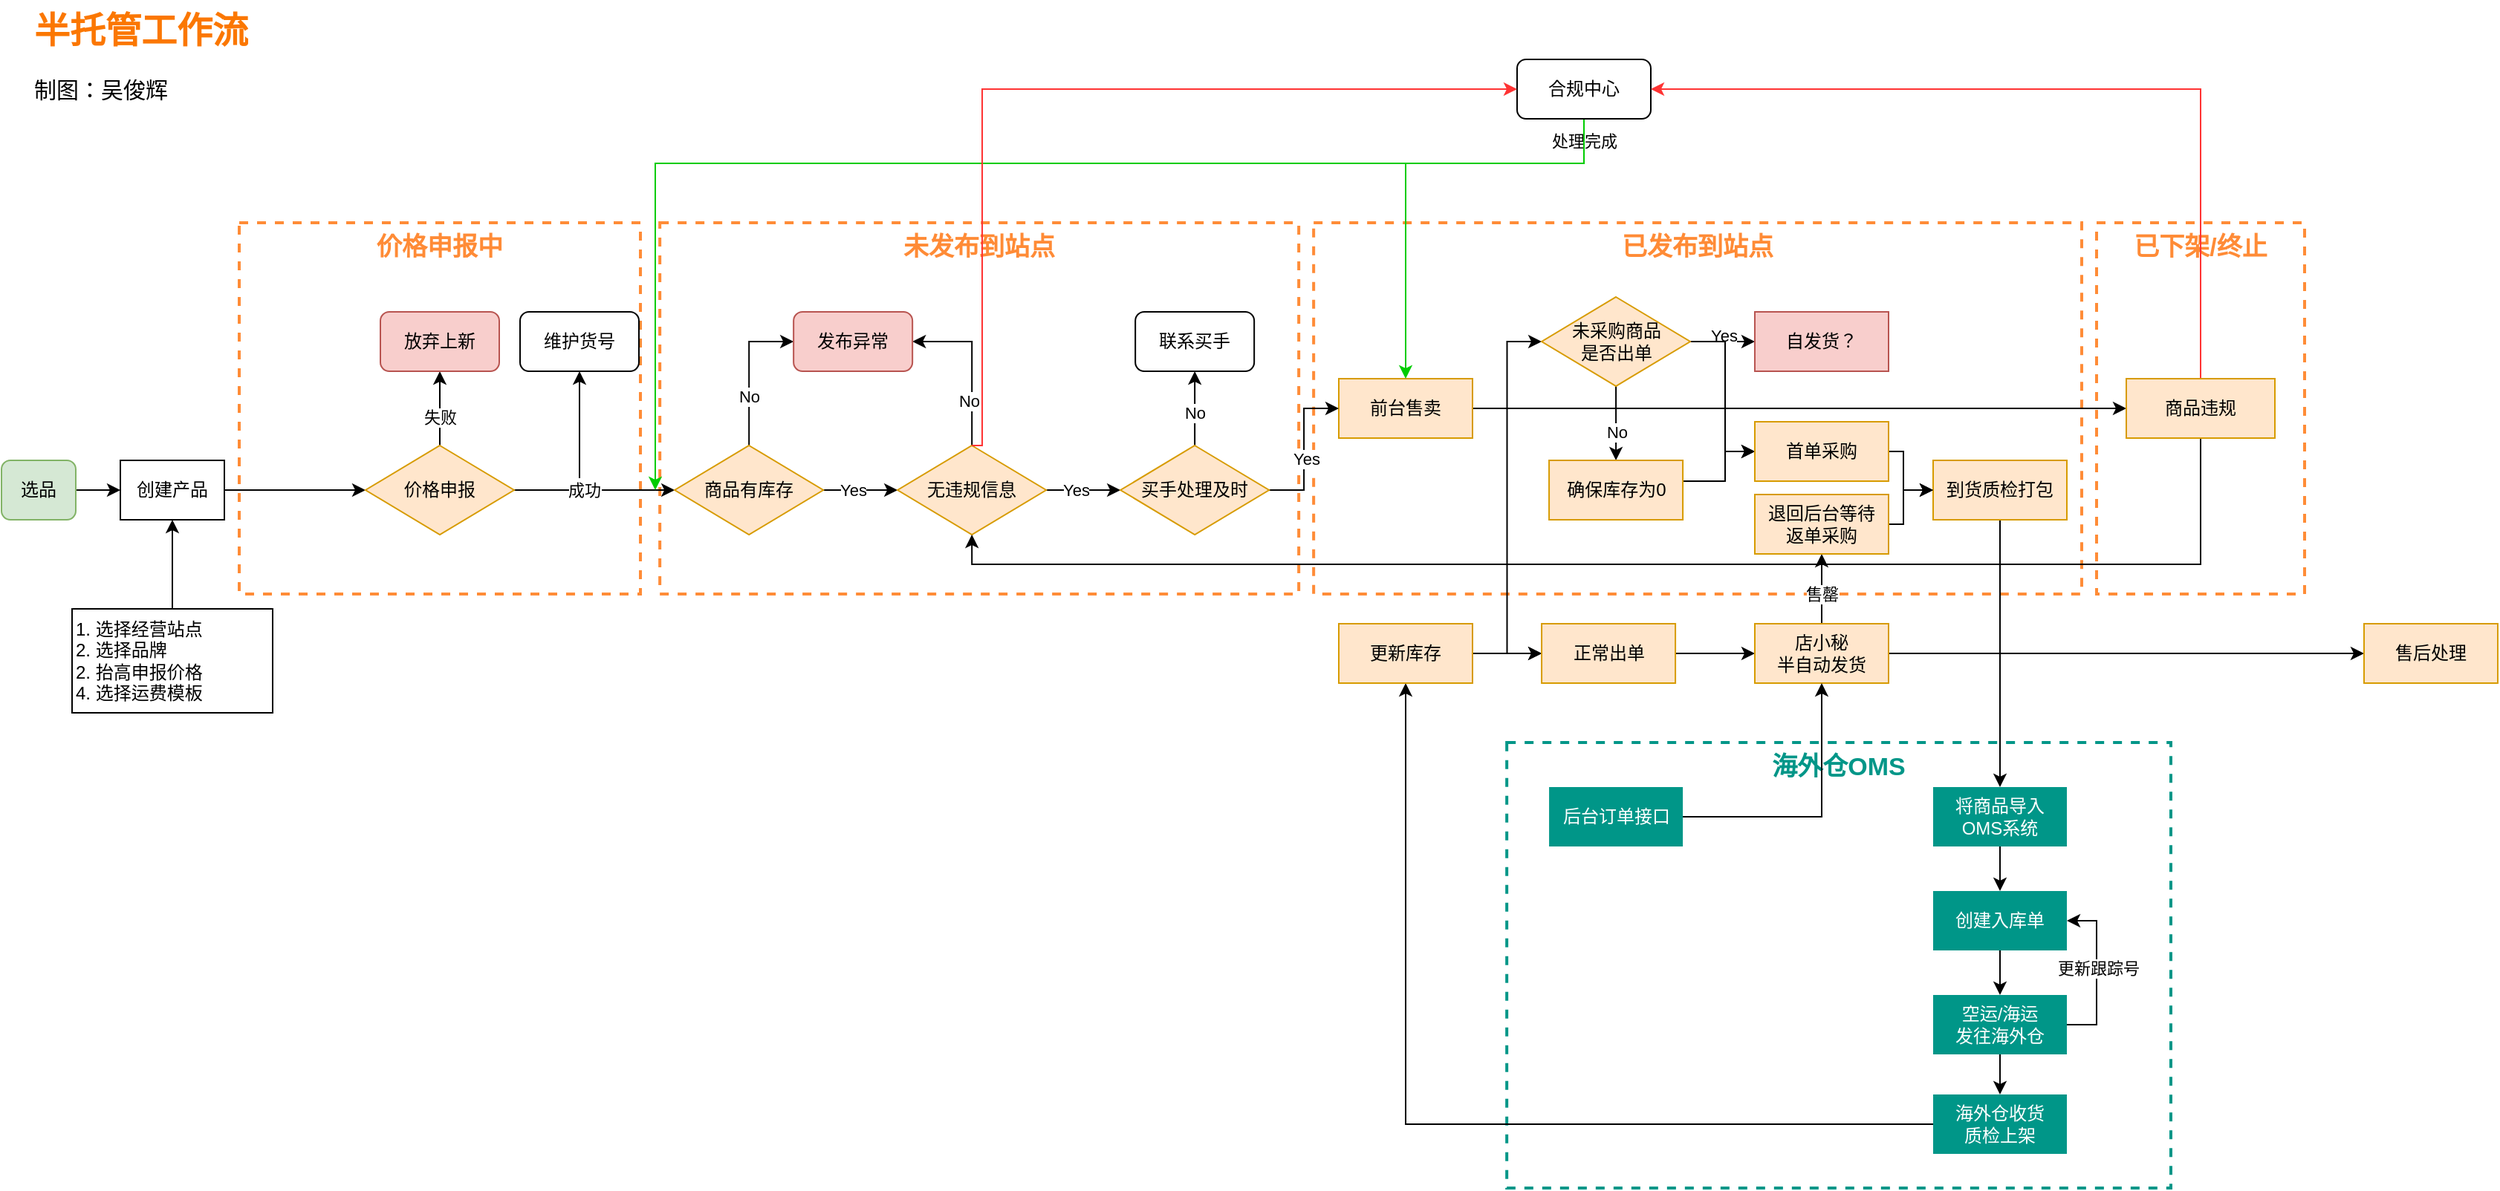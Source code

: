 <mxfile version="26.0.6">
  <diagram name="第 1 页" id="8UBDZhHqwM8WWdr9Ulw3">
    <mxGraphModel dx="868" dy="450" grid="1" gridSize="10" guides="1" tooltips="1" connect="1" arrows="1" fold="1" page="1" pageScale="1" pageWidth="1169" pageHeight="827" background="#ffffff" math="0" shadow="0">
      <root>
        <mxCell id="0" />
        <mxCell id="1" parent="0" />
        <mxCell id="fUpJmD-WBHs-wK1vxoQ--46" value="&lt;font&gt;海外仓OMS&lt;/font&gt;" style="rounded=0;whiteSpace=wrap;html=1;align=center;fillColor=none;horizontal=1;verticalAlign=top;fontColor=#009688;fontStyle=1;fontSize=17;strokeWidth=2;strokeColor=#009688;dashed=1;" parent="1" vertex="1">
          <mxGeometry x="1023.08" y="590" width="446.92" height="300" as="geometry" />
        </mxCell>
        <mxCell id="824p-lf1ZnNUyni7ajF0-69" value="已发布到站点" style="rounded=0;whiteSpace=wrap;html=1;align=center;fillColor=none;horizontal=1;verticalAlign=top;fontColor=#ff8b36;fontStyle=1;fontSize=17;strokeWidth=2;strokeColor=#ff8c37;dashed=1;" parent="1" vertex="1">
          <mxGeometry x="893.08" y="240" width="516.92" height="250" as="geometry" />
        </mxCell>
        <mxCell id="824p-lf1ZnNUyni7ajF0-91" value="价格申报中" style="rounded=0;whiteSpace=wrap;html=1;align=center;fillColor=none;horizontal=1;verticalAlign=top;fontColor=#ff8b36;fontStyle=1;fontSize=17;strokeWidth=2;strokeColor=#ff8c37;dashed=1;" parent="1" vertex="1">
          <mxGeometry x="170" y="240" width="270" height="250" as="geometry" />
        </mxCell>
        <mxCell id="824p-lf1ZnNUyni7ajF0-81" value="已下架/终止" style="rounded=0;whiteSpace=wrap;html=1;align=center;fillColor=none;horizontal=1;verticalAlign=top;fontColor=#ff8b36;fontStyle=1;fontSize=17;strokeWidth=2;strokeColor=#ff8c37;dashed=1;" parent="1" vertex="1">
          <mxGeometry x="1420" y="240" width="140" height="250" as="geometry" />
        </mxCell>
        <mxCell id="824p-lf1ZnNUyni7ajF0-42" value="未发布到站点" style="rounded=0;whiteSpace=wrap;html=1;align=center;fillColor=none;horizontal=1;verticalAlign=top;fontColor=#ff8b36;fontStyle=1;fontSize=17;strokeWidth=2;strokeColor=#ff8c37;dashed=1;" parent="1" vertex="1">
          <mxGeometry x="453.08" y="240" width="430" height="250" as="geometry" />
        </mxCell>
        <mxCell id="824p-lf1ZnNUyni7ajF0-5" style="edgeStyle=orthogonalEdgeStyle;rounded=0;orthogonalLoop=1;jettySize=auto;html=1;entryX=0;entryY=0.5;entryDx=0;entryDy=0;" parent="1" source="824p-lf1ZnNUyni7ajF0-1" target="824p-lf1ZnNUyni7ajF0-4" edge="1">
          <mxGeometry relative="1" as="geometry" />
        </mxCell>
        <mxCell id="824p-lf1ZnNUyni7ajF0-1" value="选品" style="rounded=1;whiteSpace=wrap;html=1;fillColor=#d5e8d4;strokeColor=#82b366;" parent="1" vertex="1">
          <mxGeometry x="10" y="400" width="50" height="40" as="geometry" />
        </mxCell>
        <mxCell id="824p-lf1ZnNUyni7ajF0-94" style="edgeStyle=orthogonalEdgeStyle;rounded=0;orthogonalLoop=1;jettySize=auto;html=1;entryX=0;entryY=0.5;entryDx=0;entryDy=0;" parent="1" source="824p-lf1ZnNUyni7ajF0-4" target="824p-lf1ZnNUyni7ajF0-7" edge="1">
          <mxGeometry relative="1" as="geometry" />
        </mxCell>
        <mxCell id="824p-lf1ZnNUyni7ajF0-4" value="创建产品" style="rounded=0;whiteSpace=wrap;html=1;" parent="1" vertex="1">
          <mxGeometry x="90" y="400" width="70" height="40" as="geometry" />
        </mxCell>
        <mxCell id="824p-lf1ZnNUyni7ajF0-20" style="edgeStyle=orthogonalEdgeStyle;rounded=0;orthogonalLoop=1;jettySize=auto;html=1;entryX=0.5;entryY=1;entryDx=0;entryDy=0;" parent="1" source="824p-lf1ZnNUyni7ajF0-7" target="824p-lf1ZnNUyni7ajF0-19" edge="1">
          <mxGeometry relative="1" as="geometry" />
        </mxCell>
        <mxCell id="824p-lf1ZnNUyni7ajF0-21" value="失败" style="edgeLabel;html=1;align=center;verticalAlign=middle;resizable=0;points=[];" parent="824p-lf1ZnNUyni7ajF0-20" vertex="1" connectable="0">
          <mxGeometry x="-0.291" y="2" relative="1" as="geometry">
            <mxPoint x="2" y="-2" as="offset" />
          </mxGeometry>
        </mxCell>
        <mxCell id="824p-lf1ZnNUyni7ajF0-95" style="edgeStyle=orthogonalEdgeStyle;rounded=0;orthogonalLoop=1;jettySize=auto;html=1;entryX=0;entryY=0.5;entryDx=0;entryDy=0;" parent="1" source="824p-lf1ZnNUyni7ajF0-7" target="824p-lf1ZnNUyni7ajF0-29" edge="1">
          <mxGeometry relative="1" as="geometry" />
        </mxCell>
        <mxCell id="824p-lf1ZnNUyni7ajF0-96" value="成功" style="edgeLabel;html=1;align=center;verticalAlign=middle;resizable=0;points=[];" parent="824p-lf1ZnNUyni7ajF0-95" vertex="1" connectable="0">
          <mxGeometry x="-0.132" relative="1" as="geometry">
            <mxPoint as="offset" />
          </mxGeometry>
        </mxCell>
        <mxCell id="824p-lf1ZnNUyni7ajF0-7" value="价格申报" style="rhombus;whiteSpace=wrap;html=1;rounded=0;fillColor=#ffe6cc;strokeColor=#d79b00;" parent="1" vertex="1">
          <mxGeometry x="255" y="390" width="100" height="60" as="geometry" />
        </mxCell>
        <mxCell id="824p-lf1ZnNUyni7ajF0-19" value="放弃上新" style="rounded=1;whiteSpace=wrap;html=1;fillColor=#f8cecc;strokeColor=#b85450;" parent="1" vertex="1">
          <mxGeometry x="265" y="300" width="80" height="40" as="geometry" />
        </mxCell>
        <mxCell id="fUpJmD-WBHs-wK1vxoQ--29" style="edgeStyle=orthogonalEdgeStyle;rounded=0;orthogonalLoop=1;jettySize=auto;html=1;entryX=0;entryY=0.5;entryDx=0;entryDy=0;" parent="1" source="824p-lf1ZnNUyni7ajF0-27" target="824p-lf1ZnNUyni7ajF0-97" edge="1">
          <mxGeometry relative="1" as="geometry" />
        </mxCell>
        <mxCell id="fUpJmD-WBHs-wK1vxoQ--30" style="edgeStyle=orthogonalEdgeStyle;rounded=0;orthogonalLoop=1;jettySize=auto;html=1;entryX=0;entryY=0.5;entryDx=0;entryDy=0;" parent="1" source="824p-lf1ZnNUyni7ajF0-27" target="fUpJmD-WBHs-wK1vxoQ--28" edge="1">
          <mxGeometry relative="1" as="geometry" />
        </mxCell>
        <mxCell id="fUpJmD-WBHs-wK1vxoQ--43" style="edgeStyle=orthogonalEdgeStyle;rounded=0;orthogonalLoop=1;jettySize=auto;html=1;entryX=0;entryY=0.5;entryDx=0;entryDy=0;" parent="1" source="824p-lf1ZnNUyni7ajF0-27" target="824p-lf1ZnNUyni7ajF0-78" edge="1">
          <mxGeometry relative="1" as="geometry" />
        </mxCell>
        <mxCell id="824p-lf1ZnNUyni7ajF0-27" value="前台售卖" style="whiteSpace=wrap;html=1;fillColor=#ffe6cc;strokeColor=#d79b00;rounded=0;" parent="1" vertex="1">
          <mxGeometry x="910.0" y="345" width="90" height="40" as="geometry" />
        </mxCell>
        <mxCell id="824p-lf1ZnNUyni7ajF0-32" value="" style="edgeStyle=orthogonalEdgeStyle;rounded=0;orthogonalLoop=1;jettySize=auto;html=1;" parent="1" source="824p-lf1ZnNUyni7ajF0-29" target="824p-lf1ZnNUyni7ajF0-31" edge="1">
          <mxGeometry relative="1" as="geometry" />
        </mxCell>
        <mxCell id="824p-lf1ZnNUyni7ajF0-35" value="Yes" style="edgeLabel;html=1;align=center;verticalAlign=middle;resizable=0;points=[];" parent="824p-lf1ZnNUyni7ajF0-32" vertex="1" connectable="0">
          <mxGeometry x="-0.361" y="1" relative="1" as="geometry">
            <mxPoint x="4" y="1" as="offset" />
          </mxGeometry>
        </mxCell>
        <mxCell id="824p-lf1ZnNUyni7ajF0-38" style="edgeStyle=orthogonalEdgeStyle;rounded=0;orthogonalLoop=1;jettySize=auto;html=1;entryX=0;entryY=0.5;entryDx=0;entryDy=0;" parent="1" source="824p-lf1ZnNUyni7ajF0-29" target="824p-lf1ZnNUyni7ajF0-37" edge="1">
          <mxGeometry relative="1" as="geometry" />
        </mxCell>
        <mxCell id="824p-lf1ZnNUyni7ajF0-40" value="No" style="edgeLabel;html=1;align=center;verticalAlign=middle;resizable=0;points=[];" parent="824p-lf1ZnNUyni7ajF0-38" vertex="1" connectable="0">
          <mxGeometry x="-0.343" relative="1" as="geometry">
            <mxPoint as="offset" />
          </mxGeometry>
        </mxCell>
        <mxCell id="824p-lf1ZnNUyni7ajF0-29" value="商品有库存" style="rhombus;whiteSpace=wrap;html=1;rounded=0;fillColor=#ffe6cc;strokeColor=#d79b00;" parent="1" vertex="1">
          <mxGeometry x="463.08" y="390" width="100" height="60" as="geometry" />
        </mxCell>
        <mxCell id="824p-lf1ZnNUyni7ajF0-34" value="" style="edgeStyle=orthogonalEdgeStyle;rounded=0;orthogonalLoop=1;jettySize=auto;html=1;" parent="1" source="824p-lf1ZnNUyni7ajF0-31" target="824p-lf1ZnNUyni7ajF0-33" edge="1">
          <mxGeometry relative="1" as="geometry" />
        </mxCell>
        <mxCell id="824p-lf1ZnNUyni7ajF0-36" value="Yes" style="edgeLabel;html=1;align=center;verticalAlign=middle;resizable=0;points=[];" parent="824p-lf1ZnNUyni7ajF0-34" vertex="1" connectable="0">
          <mxGeometry x="0.288" y="1" relative="1" as="geometry">
            <mxPoint x="-12" y="1" as="offset" />
          </mxGeometry>
        </mxCell>
        <mxCell id="824p-lf1ZnNUyni7ajF0-39" style="edgeStyle=orthogonalEdgeStyle;rounded=0;orthogonalLoop=1;jettySize=auto;html=1;entryX=1;entryY=0.5;entryDx=0;entryDy=0;" parent="1" source="824p-lf1ZnNUyni7ajF0-31" target="824p-lf1ZnNUyni7ajF0-37" edge="1">
          <mxGeometry relative="1" as="geometry" />
        </mxCell>
        <mxCell id="824p-lf1ZnNUyni7ajF0-41" value="No" style="edgeLabel;html=1;align=center;verticalAlign=middle;resizable=0;points=[];" parent="824p-lf1ZnNUyni7ajF0-39" vertex="1" connectable="0">
          <mxGeometry x="-0.449" y="3" relative="1" as="geometry">
            <mxPoint x="1" as="offset" />
          </mxGeometry>
        </mxCell>
        <mxCell id="824p-lf1ZnNUyni7ajF0-31" value="无违规信息" style="rhombus;whiteSpace=wrap;html=1;rounded=0;fillColor=#ffe6cc;strokeColor=#d79b00;" parent="1" vertex="1">
          <mxGeometry x="613.08" y="390" width="100" height="60" as="geometry" />
        </mxCell>
        <mxCell id="824p-lf1ZnNUyni7ajF0-48" style="edgeStyle=orthogonalEdgeStyle;rounded=0;orthogonalLoop=1;jettySize=auto;html=1;entryX=0.5;entryY=1;entryDx=0;entryDy=0;" parent="1" source="824p-lf1ZnNUyni7ajF0-33" target="824p-lf1ZnNUyni7ajF0-43" edge="1">
          <mxGeometry relative="1" as="geometry" />
        </mxCell>
        <mxCell id="824p-lf1ZnNUyni7ajF0-50" value="No" style="edgeLabel;html=1;align=center;verticalAlign=middle;resizable=0;points=[];" parent="824p-lf1ZnNUyni7ajF0-48" vertex="1" connectable="0">
          <mxGeometry x="-0.091" relative="1" as="geometry">
            <mxPoint as="offset" />
          </mxGeometry>
        </mxCell>
        <mxCell id="824p-lf1ZnNUyni7ajF0-55" value="" style="edgeStyle=orthogonalEdgeStyle;rounded=0;orthogonalLoop=1;jettySize=auto;html=1;entryX=0;entryY=0.5;entryDx=0;entryDy=0;" parent="1" source="824p-lf1ZnNUyni7ajF0-33" target="824p-lf1ZnNUyni7ajF0-27" edge="1">
          <mxGeometry relative="1" as="geometry">
            <mxPoint x="913.08" y="420" as="targetPoint" />
          </mxGeometry>
        </mxCell>
        <mxCell id="824p-lf1ZnNUyni7ajF0-61" value="Yes" style="edgeLabel;html=1;align=center;verticalAlign=middle;resizable=0;points=[];" parent="824p-lf1ZnNUyni7ajF0-55" vertex="1" connectable="0">
          <mxGeometry x="-0.13" y="-1" relative="1" as="geometry">
            <mxPoint as="offset" />
          </mxGeometry>
        </mxCell>
        <mxCell id="824p-lf1ZnNUyni7ajF0-33" value="买手处理及时" style="rhombus;whiteSpace=wrap;html=1;rounded=0;fillColor=#ffe6cc;strokeColor=#d79b00;" parent="1" vertex="1">
          <mxGeometry x="763.08" y="390" width="100" height="60" as="geometry" />
        </mxCell>
        <mxCell id="824p-lf1ZnNUyni7ajF0-37" value="发布异常" style="rounded=1;whiteSpace=wrap;html=1;fillColor=#f8cecc;strokeColor=#b85450;" parent="1" vertex="1">
          <mxGeometry x="543.08" y="300" width="80" height="40" as="geometry" />
        </mxCell>
        <mxCell id="824p-lf1ZnNUyni7ajF0-43" value="联系买手" style="rounded=1;whiteSpace=wrap;html=1;" parent="1" vertex="1">
          <mxGeometry x="773.08" y="300" width="80" height="40" as="geometry" />
        </mxCell>
        <mxCell id="fUpJmD-WBHs-wK1vxoQ--65" style="edgeStyle=orthogonalEdgeStyle;rounded=0;orthogonalLoop=1;jettySize=auto;html=1;entryX=0.5;entryY=0;entryDx=0;entryDy=0;strokeColor=#00CC00;" parent="1" source="824p-lf1ZnNUyni7ajF0-72" target="824p-lf1ZnNUyni7ajF0-27" edge="1">
          <mxGeometry relative="1" as="geometry">
            <Array as="points">
              <mxPoint x="1075" y="200" />
              <mxPoint x="955" y="200" />
            </Array>
          </mxGeometry>
        </mxCell>
        <mxCell id="fUpJmD-WBHs-wK1vxoQ--66" value="处理完成" style="edgeLabel;html=1;align=center;verticalAlign=middle;resizable=0;points=[];" parent="fUpJmD-WBHs-wK1vxoQ--65" vertex="1" connectable="0">
          <mxGeometry x="-0.902" relative="1" as="geometry">
            <mxPoint as="offset" />
          </mxGeometry>
        </mxCell>
        <mxCell id="fUpJmD-WBHs-wK1vxoQ--67" style="edgeStyle=orthogonalEdgeStyle;rounded=0;orthogonalLoop=1;jettySize=auto;html=1;strokeColor=#00CC00;" parent="1" source="824p-lf1ZnNUyni7ajF0-72" edge="1">
          <mxGeometry relative="1" as="geometry">
            <mxPoint x="450" y="420" as="targetPoint" />
            <Array as="points">
              <mxPoint x="1075" y="200" />
              <mxPoint x="450" y="200" />
            </Array>
          </mxGeometry>
        </mxCell>
        <mxCell id="824p-lf1ZnNUyni7ajF0-72" value="合规中心" style="rounded=1;whiteSpace=wrap;html=1;" parent="1" vertex="1">
          <mxGeometry x="1030" y="130" width="90" height="40" as="geometry" />
        </mxCell>
        <mxCell id="824p-lf1ZnNUyni7ajF0-83" style="edgeStyle=orthogonalEdgeStyle;rounded=0;orthogonalLoop=1;jettySize=auto;html=1;entryX=1;entryY=0.5;entryDx=0;entryDy=0;exitX=0.5;exitY=0;exitDx=0;exitDy=0;strokeColor=#FF3333;" parent="1" source="824p-lf1ZnNUyni7ajF0-78" target="824p-lf1ZnNUyni7ajF0-72" edge="1">
          <mxGeometry relative="1" as="geometry">
            <Array as="points">
              <mxPoint x="1490" y="150" />
            </Array>
          </mxGeometry>
        </mxCell>
        <mxCell id="824p-lf1ZnNUyni7ajF0-90" style="edgeStyle=orthogonalEdgeStyle;rounded=0;orthogonalLoop=1;jettySize=auto;html=1;entryX=0.5;entryY=1;entryDx=0;entryDy=0;" parent="1" source="824p-lf1ZnNUyni7ajF0-78" target="824p-lf1ZnNUyni7ajF0-31" edge="1">
          <mxGeometry relative="1" as="geometry">
            <Array as="points">
              <mxPoint x="1490" y="470" />
              <mxPoint x="663" y="470" />
            </Array>
          </mxGeometry>
        </mxCell>
        <mxCell id="824p-lf1ZnNUyni7ajF0-78" value="商品违规" style="whiteSpace=wrap;html=1;fillColor=#ffe6cc;strokeColor=#d79b00;rounded=0;" parent="1" vertex="1">
          <mxGeometry x="1440" y="345" width="100" height="40" as="geometry" />
        </mxCell>
        <mxCell id="824p-lf1ZnNUyni7ajF0-85" style="edgeStyle=orthogonalEdgeStyle;rounded=0;orthogonalLoop=1;jettySize=auto;html=1;entryX=0;entryY=0.5;entryDx=0;entryDy=0;exitX=0.5;exitY=0;exitDx=0;exitDy=0;strokeColor=#FF3333;" parent="1" source="824p-lf1ZnNUyni7ajF0-31" target="824p-lf1ZnNUyni7ajF0-72" edge="1">
          <mxGeometry relative="1" as="geometry">
            <Array as="points">
              <mxPoint x="670" y="390" />
              <mxPoint x="670" y="150" />
            </Array>
          </mxGeometry>
        </mxCell>
        <mxCell id="fUpJmD-WBHs-wK1vxoQ--3" value="" style="edgeStyle=orthogonalEdgeStyle;rounded=0;orthogonalLoop=1;jettySize=auto;html=1;entryX=0;entryY=0.5;entryDx=0;entryDy=0;" parent="1" source="824p-lf1ZnNUyni7ajF0-97" target="fUpJmD-WBHs-wK1vxoQ--4" edge="1">
          <mxGeometry relative="1" as="geometry">
            <mxPoint x="1180" y="320" as="targetPoint" />
          </mxGeometry>
        </mxCell>
        <mxCell id="fUpJmD-WBHs-wK1vxoQ--5" value="Yes" style="edgeLabel;html=1;align=center;verticalAlign=middle;resizable=0;points=[];" parent="fUpJmD-WBHs-wK1vxoQ--3" vertex="1" connectable="0">
          <mxGeometry x="-0.093" relative="1" as="geometry">
            <mxPoint x="3" y="-4" as="offset" />
          </mxGeometry>
        </mxCell>
        <mxCell id="fUpJmD-WBHs-wK1vxoQ--25" style="edgeStyle=orthogonalEdgeStyle;rounded=0;orthogonalLoop=1;jettySize=auto;html=1;entryX=0.5;entryY=0;entryDx=0;entryDy=0;" parent="1" source="824p-lf1ZnNUyni7ajF0-97" target="fUpJmD-WBHs-wK1vxoQ--6" edge="1">
          <mxGeometry relative="1" as="geometry" />
        </mxCell>
        <mxCell id="fUpJmD-WBHs-wK1vxoQ--26" value="No" style="edgeLabel;html=1;align=center;verticalAlign=middle;resizable=0;points=[];" parent="fUpJmD-WBHs-wK1vxoQ--25" vertex="1" connectable="0">
          <mxGeometry x="-0.309" relative="1" as="geometry">
            <mxPoint y="13" as="offset" />
          </mxGeometry>
        </mxCell>
        <mxCell id="fUpJmD-WBHs-wK1vxoQ--60" style="edgeStyle=orthogonalEdgeStyle;rounded=0;orthogonalLoop=1;jettySize=auto;html=1;entryX=0;entryY=0.5;entryDx=0;entryDy=0;" parent="1" source="824p-lf1ZnNUyni7ajF0-97" target="fUpJmD-WBHs-wK1vxoQ--20" edge="1">
          <mxGeometry relative="1" as="geometry">
            <Array as="points">
              <mxPoint x="1170" y="320" />
              <mxPoint x="1170" y="394" />
            </Array>
          </mxGeometry>
        </mxCell>
        <mxCell id="824p-lf1ZnNUyni7ajF0-97" value="未采购商品&lt;div&gt;是否出单&lt;/div&gt;" style="rhombus;whiteSpace=wrap;html=1;rounded=0;fillColor=#ffe6cc;strokeColor=#d79b00;" parent="1" vertex="1">
          <mxGeometry x="1046.54" y="290" width="100" height="60" as="geometry" />
        </mxCell>
        <mxCell id="fUpJmD-WBHs-wK1vxoQ--4" value="自发货？" style="whiteSpace=wrap;html=1;fillColor=#f8cecc;strokeColor=#b85450;rounded=0;" parent="1" vertex="1">
          <mxGeometry x="1190" y="300" width="90" height="40" as="geometry" />
        </mxCell>
        <mxCell id="fUpJmD-WBHs-wK1vxoQ--22" style="edgeStyle=orthogonalEdgeStyle;rounded=0;orthogonalLoop=1;jettySize=auto;html=1;entryX=0;entryY=0.5;entryDx=0;entryDy=0;" parent="1" source="fUpJmD-WBHs-wK1vxoQ--6" target="fUpJmD-WBHs-wK1vxoQ--20" edge="1">
          <mxGeometry relative="1" as="geometry">
            <Array as="points">
              <mxPoint x="1170" y="414" />
              <mxPoint x="1170" y="394" />
            </Array>
          </mxGeometry>
        </mxCell>
        <mxCell id="fUpJmD-WBHs-wK1vxoQ--6" value="确保库存为0" style="whiteSpace=wrap;html=1;fillColor=#ffe6cc;strokeColor=#d79b00;rounded=0;" parent="1" vertex="1">
          <mxGeometry x="1051.54" y="400" width="90" height="40" as="geometry" />
        </mxCell>
        <mxCell id="fUpJmD-WBHs-wK1vxoQ--42" style="edgeStyle=orthogonalEdgeStyle;rounded=0;orthogonalLoop=1;jettySize=auto;html=1;entryX=0.5;entryY=0;entryDx=0;entryDy=0;" parent="1" source="fUpJmD-WBHs-wK1vxoQ--10" target="fUpJmD-WBHs-wK1vxoQ--11" edge="1">
          <mxGeometry relative="1" as="geometry" />
        </mxCell>
        <mxCell id="fUpJmD-WBHs-wK1vxoQ--10" value="到货质检打包" style="whiteSpace=wrap;html=1;fillColor=#ffe6cc;strokeColor=#d79b00;rounded=0;" parent="1" vertex="1">
          <mxGeometry x="1310" y="400" width="90" height="40" as="geometry" />
        </mxCell>
        <mxCell id="fUpJmD-WBHs-wK1vxoQ--40" style="edgeStyle=orthogonalEdgeStyle;rounded=0;orthogonalLoop=1;jettySize=auto;html=1;entryX=0.5;entryY=0;entryDx=0;entryDy=0;" parent="1" source="fUpJmD-WBHs-wK1vxoQ--11" target="fUpJmD-WBHs-wK1vxoQ--12" edge="1">
          <mxGeometry relative="1" as="geometry" />
        </mxCell>
        <mxCell id="fUpJmD-WBHs-wK1vxoQ--11" value="将商品导入&lt;div&gt;OMS系统&lt;/div&gt;" style="whiteSpace=wrap;html=1;fillColor=#009688;strokeColor=none;rounded=0;fontColor=#FFFFFF;" parent="1" vertex="1">
          <mxGeometry x="1310" y="620" width="90" height="40" as="geometry" />
        </mxCell>
        <mxCell id="fUpJmD-WBHs-wK1vxoQ--14" value="" style="edgeStyle=orthogonalEdgeStyle;rounded=0;orthogonalLoop=1;jettySize=auto;html=1;" parent="1" source="fUpJmD-WBHs-wK1vxoQ--12" target="fUpJmD-WBHs-wK1vxoQ--13" edge="1">
          <mxGeometry relative="1" as="geometry" />
        </mxCell>
        <mxCell id="fUpJmD-WBHs-wK1vxoQ--12" value="创建入库单" style="whiteSpace=wrap;html=1;fillColor=#009688;strokeColor=none;rounded=0;fontColor=#FFFFFF;" parent="1" vertex="1">
          <mxGeometry x="1310" y="690" width="90" height="40" as="geometry" />
        </mxCell>
        <mxCell id="fUpJmD-WBHs-wK1vxoQ--16" value="" style="edgeStyle=orthogonalEdgeStyle;rounded=0;orthogonalLoop=1;jettySize=auto;html=1;" parent="1" source="fUpJmD-WBHs-wK1vxoQ--13" target="fUpJmD-WBHs-wK1vxoQ--15" edge="1">
          <mxGeometry relative="1" as="geometry" />
        </mxCell>
        <mxCell id="fUpJmD-WBHs-wK1vxoQ--44" style="edgeStyle=orthogonalEdgeStyle;rounded=0;orthogonalLoop=1;jettySize=auto;html=1;entryX=1;entryY=0.5;entryDx=0;entryDy=0;" parent="1" target="fUpJmD-WBHs-wK1vxoQ--12" edge="1">
          <mxGeometry relative="1" as="geometry">
            <mxPoint x="1370" y="780" as="sourcePoint" />
            <mxPoint x="1415" y="730" as="targetPoint" />
            <Array as="points">
              <mxPoint x="1420" y="780" />
              <mxPoint x="1420" y="710" />
            </Array>
          </mxGeometry>
        </mxCell>
        <mxCell id="fUpJmD-WBHs-wK1vxoQ--45" value="更新跟踪号" style="edgeLabel;html=1;align=center;verticalAlign=middle;resizable=0;points=[];" parent="fUpJmD-WBHs-wK1vxoQ--44" vertex="1" connectable="0">
          <mxGeometry x="0.259" y="-1" relative="1" as="geometry">
            <mxPoint as="offset" />
          </mxGeometry>
        </mxCell>
        <mxCell id="fUpJmD-WBHs-wK1vxoQ--13" value="空运/海运&lt;div&gt;发往海外仓&lt;/div&gt;" style="whiteSpace=wrap;html=1;fillColor=#009688;strokeColor=none;rounded=0;fontColor=#FFFFFF;" parent="1" vertex="1">
          <mxGeometry x="1310" y="760" width="90" height="40" as="geometry" />
        </mxCell>
        <mxCell id="fUpJmD-WBHs-wK1vxoQ--18" value="" style="edgeStyle=orthogonalEdgeStyle;rounded=0;orthogonalLoop=1;jettySize=auto;html=1;" parent="1" source="fUpJmD-WBHs-wK1vxoQ--15" target="fUpJmD-WBHs-wK1vxoQ--17" edge="1">
          <mxGeometry relative="1" as="geometry" />
        </mxCell>
        <mxCell id="fUpJmD-WBHs-wK1vxoQ--15" value="海外仓收货&lt;div&gt;质检上架&lt;/div&gt;" style="whiteSpace=wrap;html=1;fillColor=#009688;strokeColor=none;rounded=0;fontColor=#FFFFFF;" parent="1" vertex="1">
          <mxGeometry x="1310" y="827" width="90" height="40" as="geometry" />
        </mxCell>
        <mxCell id="fUpJmD-WBHs-wK1vxoQ--41" style="edgeStyle=orthogonalEdgeStyle;rounded=0;orthogonalLoop=1;jettySize=auto;html=1;entryX=0;entryY=0.5;entryDx=0;entryDy=0;" parent="1" source="fUpJmD-WBHs-wK1vxoQ--17" target="fUpJmD-WBHs-wK1vxoQ--28" edge="1">
          <mxGeometry relative="1" as="geometry" />
        </mxCell>
        <mxCell id="fUpJmD-WBHs-wK1vxoQ--17" value="更新库存" style="whiteSpace=wrap;html=1;fillColor=#ffe6cc;strokeColor=#d79b00;rounded=0;" parent="1" vertex="1">
          <mxGeometry x="910" y="510" width="90" height="40" as="geometry" />
        </mxCell>
        <mxCell id="fUpJmD-WBHs-wK1vxoQ--39" style="edgeStyle=orthogonalEdgeStyle;rounded=0;orthogonalLoop=1;jettySize=auto;html=1;entryX=0;entryY=0.5;entryDx=0;entryDy=0;" parent="1" source="fUpJmD-WBHs-wK1vxoQ--20" target="fUpJmD-WBHs-wK1vxoQ--10" edge="1">
          <mxGeometry relative="1" as="geometry">
            <Array as="points">
              <mxPoint x="1290" y="394" />
              <mxPoint x="1290" y="420" />
            </Array>
          </mxGeometry>
        </mxCell>
        <mxCell id="fUpJmD-WBHs-wK1vxoQ--20" value="首单采购" style="whiteSpace=wrap;html=1;fillColor=#ffe6cc;strokeColor=#d79b00;rounded=0;" parent="1" vertex="1">
          <mxGeometry x="1190" y="374" width="90" height="40" as="geometry" />
        </mxCell>
        <mxCell id="m9L9pV3n4SAriRHgxCJO-9" style="edgeStyle=orthogonalEdgeStyle;rounded=0;orthogonalLoop=1;jettySize=auto;html=1;entryX=0;entryY=0.5;entryDx=0;entryDy=0;" edge="1" parent="1" source="fUpJmD-WBHs-wK1vxoQ--28" target="fUpJmD-WBHs-wK1vxoQ--34">
          <mxGeometry relative="1" as="geometry" />
        </mxCell>
        <mxCell id="fUpJmD-WBHs-wK1vxoQ--28" value="正常出单" style="whiteSpace=wrap;html=1;fillColor=#ffe6cc;strokeColor=#d79b00;rounded=0;" parent="1" vertex="1">
          <mxGeometry x="1046.54" y="510" width="90" height="40" as="geometry" />
        </mxCell>
        <mxCell id="fUpJmD-WBHs-wK1vxoQ--62" style="edgeStyle=orthogonalEdgeStyle;rounded=0;orthogonalLoop=1;jettySize=auto;html=1;entryX=0.5;entryY=1;entryDx=0;entryDy=0;" parent="1" source="fUpJmD-WBHs-wK1vxoQ--34" target="fUpJmD-WBHs-wK1vxoQ--59" edge="1">
          <mxGeometry relative="1" as="geometry" />
        </mxCell>
        <mxCell id="fUpJmD-WBHs-wK1vxoQ--63" value="售罄" style="edgeLabel;html=1;align=center;verticalAlign=middle;resizable=0;points=[];" parent="fUpJmD-WBHs-wK1vxoQ--62" vertex="1" connectable="0">
          <mxGeometry x="-0.128" relative="1" as="geometry">
            <mxPoint as="offset" />
          </mxGeometry>
        </mxCell>
        <mxCell id="fUpJmD-WBHs-wK1vxoQ--71" value="" style="edgeStyle=orthogonalEdgeStyle;rounded=0;orthogonalLoop=1;jettySize=auto;html=1;" parent="1" source="fUpJmD-WBHs-wK1vxoQ--34" target="fUpJmD-WBHs-wK1vxoQ--70" edge="1">
          <mxGeometry relative="1" as="geometry" />
        </mxCell>
        <mxCell id="fUpJmD-WBHs-wK1vxoQ--34" value="店小秘&lt;div&gt;半自动发货&lt;/div&gt;" style="whiteSpace=wrap;html=1;fillColor=#ffe6cc;strokeColor=#d79b00;rounded=0;" parent="1" vertex="1">
          <mxGeometry x="1190" y="510" width="90" height="40" as="geometry" />
        </mxCell>
        <mxCell id="fUpJmD-WBHs-wK1vxoQ--48" style="edgeStyle=orthogonalEdgeStyle;rounded=0;orthogonalLoop=1;jettySize=auto;html=1;entryX=0.5;entryY=1;entryDx=0;entryDy=0;" parent="1" source="fUpJmD-WBHs-wK1vxoQ--47" target="824p-lf1ZnNUyni7ajF0-4" edge="1">
          <mxGeometry relative="1" as="geometry" />
        </mxCell>
        <mxCell id="fUpJmD-WBHs-wK1vxoQ--47" value="1.&amp;nbsp;&lt;span style=&quot;background-color: transparent; color: light-dark(rgb(0, 0, 0), rgb(255, 255, 255));&quot;&gt;选择经营站点&lt;/span&gt;&lt;div&gt;2. 选择品牌&lt;br&gt;&lt;div&gt;&lt;div&gt;2. 抬高申报价格&lt;/div&gt;&lt;div&gt;&lt;span style=&quot;background-color: transparent; color: light-dark(rgb(0, 0, 0), rgb(255, 255, 255));&quot;&gt;4. 选择运费模板&lt;/span&gt;&lt;/div&gt;&lt;/div&gt;&lt;/div&gt;" style="rounded=0;whiteSpace=wrap;html=1;align=left;" parent="1" vertex="1">
          <mxGeometry x="57.5" y="500" width="135" height="70" as="geometry" />
        </mxCell>
        <mxCell id="fUpJmD-WBHs-wK1vxoQ--64" style="edgeStyle=orthogonalEdgeStyle;rounded=0;orthogonalLoop=1;jettySize=auto;html=1;entryX=0;entryY=0.5;entryDx=0;entryDy=0;" parent="1" source="fUpJmD-WBHs-wK1vxoQ--59" target="fUpJmD-WBHs-wK1vxoQ--10" edge="1">
          <mxGeometry relative="1" as="geometry">
            <Array as="points">
              <mxPoint x="1290" y="443" />
              <mxPoint x="1290" y="420" />
            </Array>
          </mxGeometry>
        </mxCell>
        <mxCell id="fUpJmD-WBHs-wK1vxoQ--59" value="&lt;span style=&quot;background-color: initial;&quot;&gt;退回后台&lt;/span&gt;&lt;span style=&quot;background-color: initial;&quot;&gt;等待&lt;/span&gt;&lt;div&gt;&lt;span style=&quot;background-color: initial;&quot;&gt;返单采购&lt;/span&gt;&lt;/div&gt;" style="whiteSpace=wrap;html=1;fillColor=#ffe6cc;strokeColor=#d79b00;rounded=0;" parent="1" vertex="1">
          <mxGeometry x="1190" y="423" width="90" height="40" as="geometry" />
        </mxCell>
        <mxCell id="fUpJmD-WBHs-wK1vxoQ--69" value="&lt;h1 style=&quot;margin-top: 0px;&quot;&gt;&lt;font color=&quot;#fb7701&quot;&gt;半托管工作流&lt;/font&gt;&lt;/h1&gt;&lt;p&gt;&lt;span style=&quot;background-color: initial;&quot;&gt;&lt;font style=&quot;font-size: 15px;&quot;&gt;制图：吴俊辉&lt;/font&gt;&lt;/span&gt;&lt;br&gt;&lt;/p&gt;" style="text;html=1;whiteSpace=wrap;overflow=hidden;rounded=0;" parent="1" vertex="1">
          <mxGeometry x="30" y="90" width="280" height="120" as="geometry" />
        </mxCell>
        <mxCell id="fUpJmD-WBHs-wK1vxoQ--70" value="售后处理" style="whiteSpace=wrap;html=1;fillColor=#ffe6cc;strokeColor=#d79b00;rounded=0;" parent="1" vertex="1">
          <mxGeometry x="1600" y="510" width="90" height="40" as="geometry" />
        </mxCell>
        <mxCell id="m9L9pV3n4SAriRHgxCJO-1" value="维护货号" style="rounded=1;whiteSpace=wrap;html=1;" vertex="1" parent="1">
          <mxGeometry x="359.0" y="300" width="80" height="40" as="geometry" />
        </mxCell>
        <mxCell id="m9L9pV3n4SAriRHgxCJO-6" value="" style="endArrow=classic;html=1;rounded=0;" edge="1" parent="1">
          <mxGeometry width="50" height="50" relative="1" as="geometry">
            <mxPoint x="399" y="412" as="sourcePoint" />
            <mxPoint x="399" y="340" as="targetPoint" />
          </mxGeometry>
        </mxCell>
        <mxCell id="m9L9pV3n4SAriRHgxCJO-8" style="edgeStyle=orthogonalEdgeStyle;rounded=0;orthogonalLoop=1;jettySize=auto;html=1;entryX=0.5;entryY=1;entryDx=0;entryDy=0;" edge="1" parent="1" source="m9L9pV3n4SAriRHgxCJO-7" target="fUpJmD-WBHs-wK1vxoQ--34">
          <mxGeometry relative="1" as="geometry" />
        </mxCell>
        <mxCell id="m9L9pV3n4SAriRHgxCJO-7" value="后台订单接口" style="whiteSpace=wrap;html=1;fillColor=#009688;strokeColor=none;rounded=0;fontColor=#FFFFFF;" vertex="1" parent="1">
          <mxGeometry x="1051.54" y="620" width="90" height="40" as="geometry" />
        </mxCell>
      </root>
    </mxGraphModel>
  </diagram>
</mxfile>
